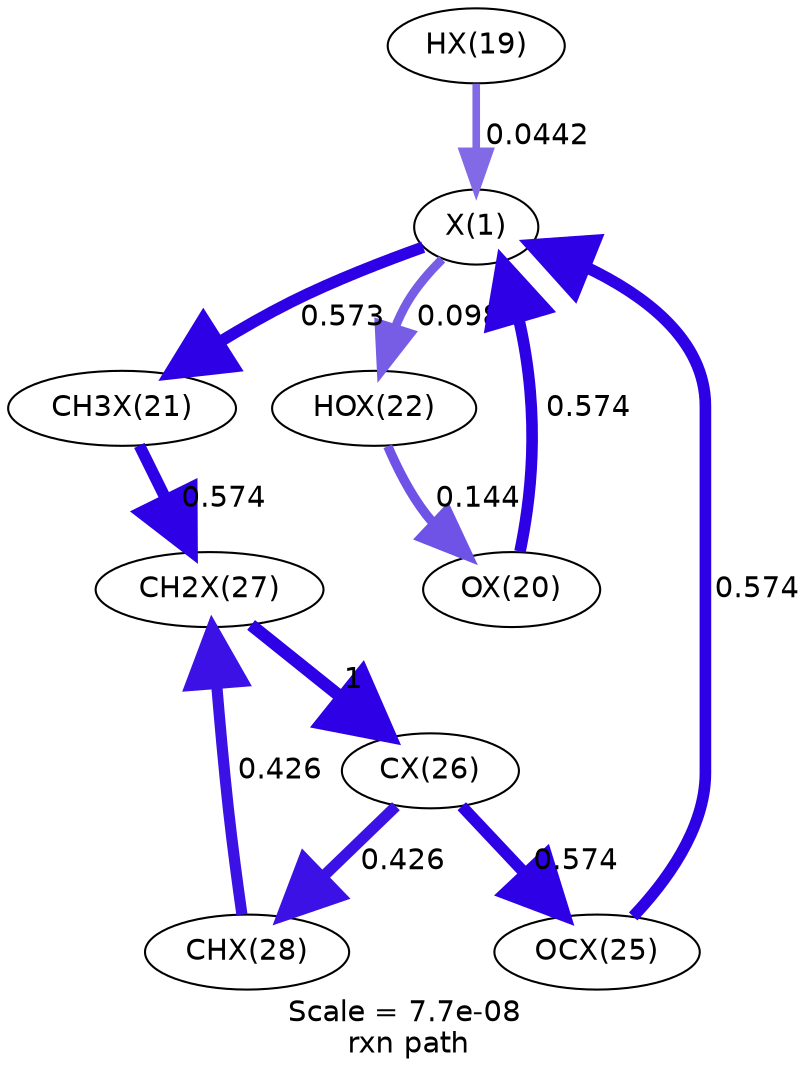 digraph reaction_paths {
center=1;
s23 -> s22[fontname="Helvetica", penwidth=3.65, arrowsize=1.82, color="0.7, 0.544, 0.9"
, label=" 0.0442"];
s24 -> s22[fontname="Helvetica", penwidth=5.58, arrowsize=2.79, color="0.7, 1.07, 0.9"
, label=" 0.574"];
s22 -> s26[fontname="Helvetica", penwidth=4.25, arrowsize=2.13, color="0.7, 0.599, 0.9"
, label=" 0.0987"];
s22 -> s25[fontname="Helvetica", penwidth=5.58, arrowsize=2.79, color="0.7, 1.07, 0.9"
, label=" 0.573"];
s29 -> s22[fontname="Helvetica", penwidth=5.58, arrowsize=2.79, color="0.7, 1.07, 0.9"
, label=" 0.574"];
s26 -> s24[fontname="Helvetica", penwidth=4.54, arrowsize=2.27, color="0.7, 0.644, 0.9"
, label=" 0.144"];
s25 -> s31[fontname="Helvetica", penwidth=5.58, arrowsize=2.79, color="0.7, 1.07, 0.9"
, label=" 0.574"];
s32 -> s31[fontname="Helvetica", penwidth=5.36, arrowsize=2.68, color="0.7, 0.926, 0.9"
, label=" 0.426"];
s31 -> s30[fontname="Helvetica", penwidth=6, arrowsize=3, color="0.7, 1.5, 0.9"
, label=" 1"];
s30 -> s32[fontname="Helvetica", penwidth=5.36, arrowsize=2.68, color="0.7, 0.926, 0.9"
, label=" 0.426"];
s30 -> s29[fontname="Helvetica", penwidth=5.58, arrowsize=2.79, color="0.7, 1.07, 0.9"
, label=" 0.574"];
s22 [ fontname="Helvetica", label="X(1)"];
s23 [ fontname="Helvetica", label="HX(19)"];
s24 [ fontname="Helvetica", label="OX(20)"];
s25 [ fontname="Helvetica", label="CH3X(21)"];
s26 [ fontname="Helvetica", label="HOX(22)"];
s29 [ fontname="Helvetica", label="OCX(25)"];
s30 [ fontname="Helvetica", label="CX(26)"];
s31 [ fontname="Helvetica", label="CH2X(27)"];
s32 [ fontname="Helvetica", label="CHX(28)"];
 label = "Scale = 7.7e-08\l rxn path";
 fontname = "Helvetica";
}
